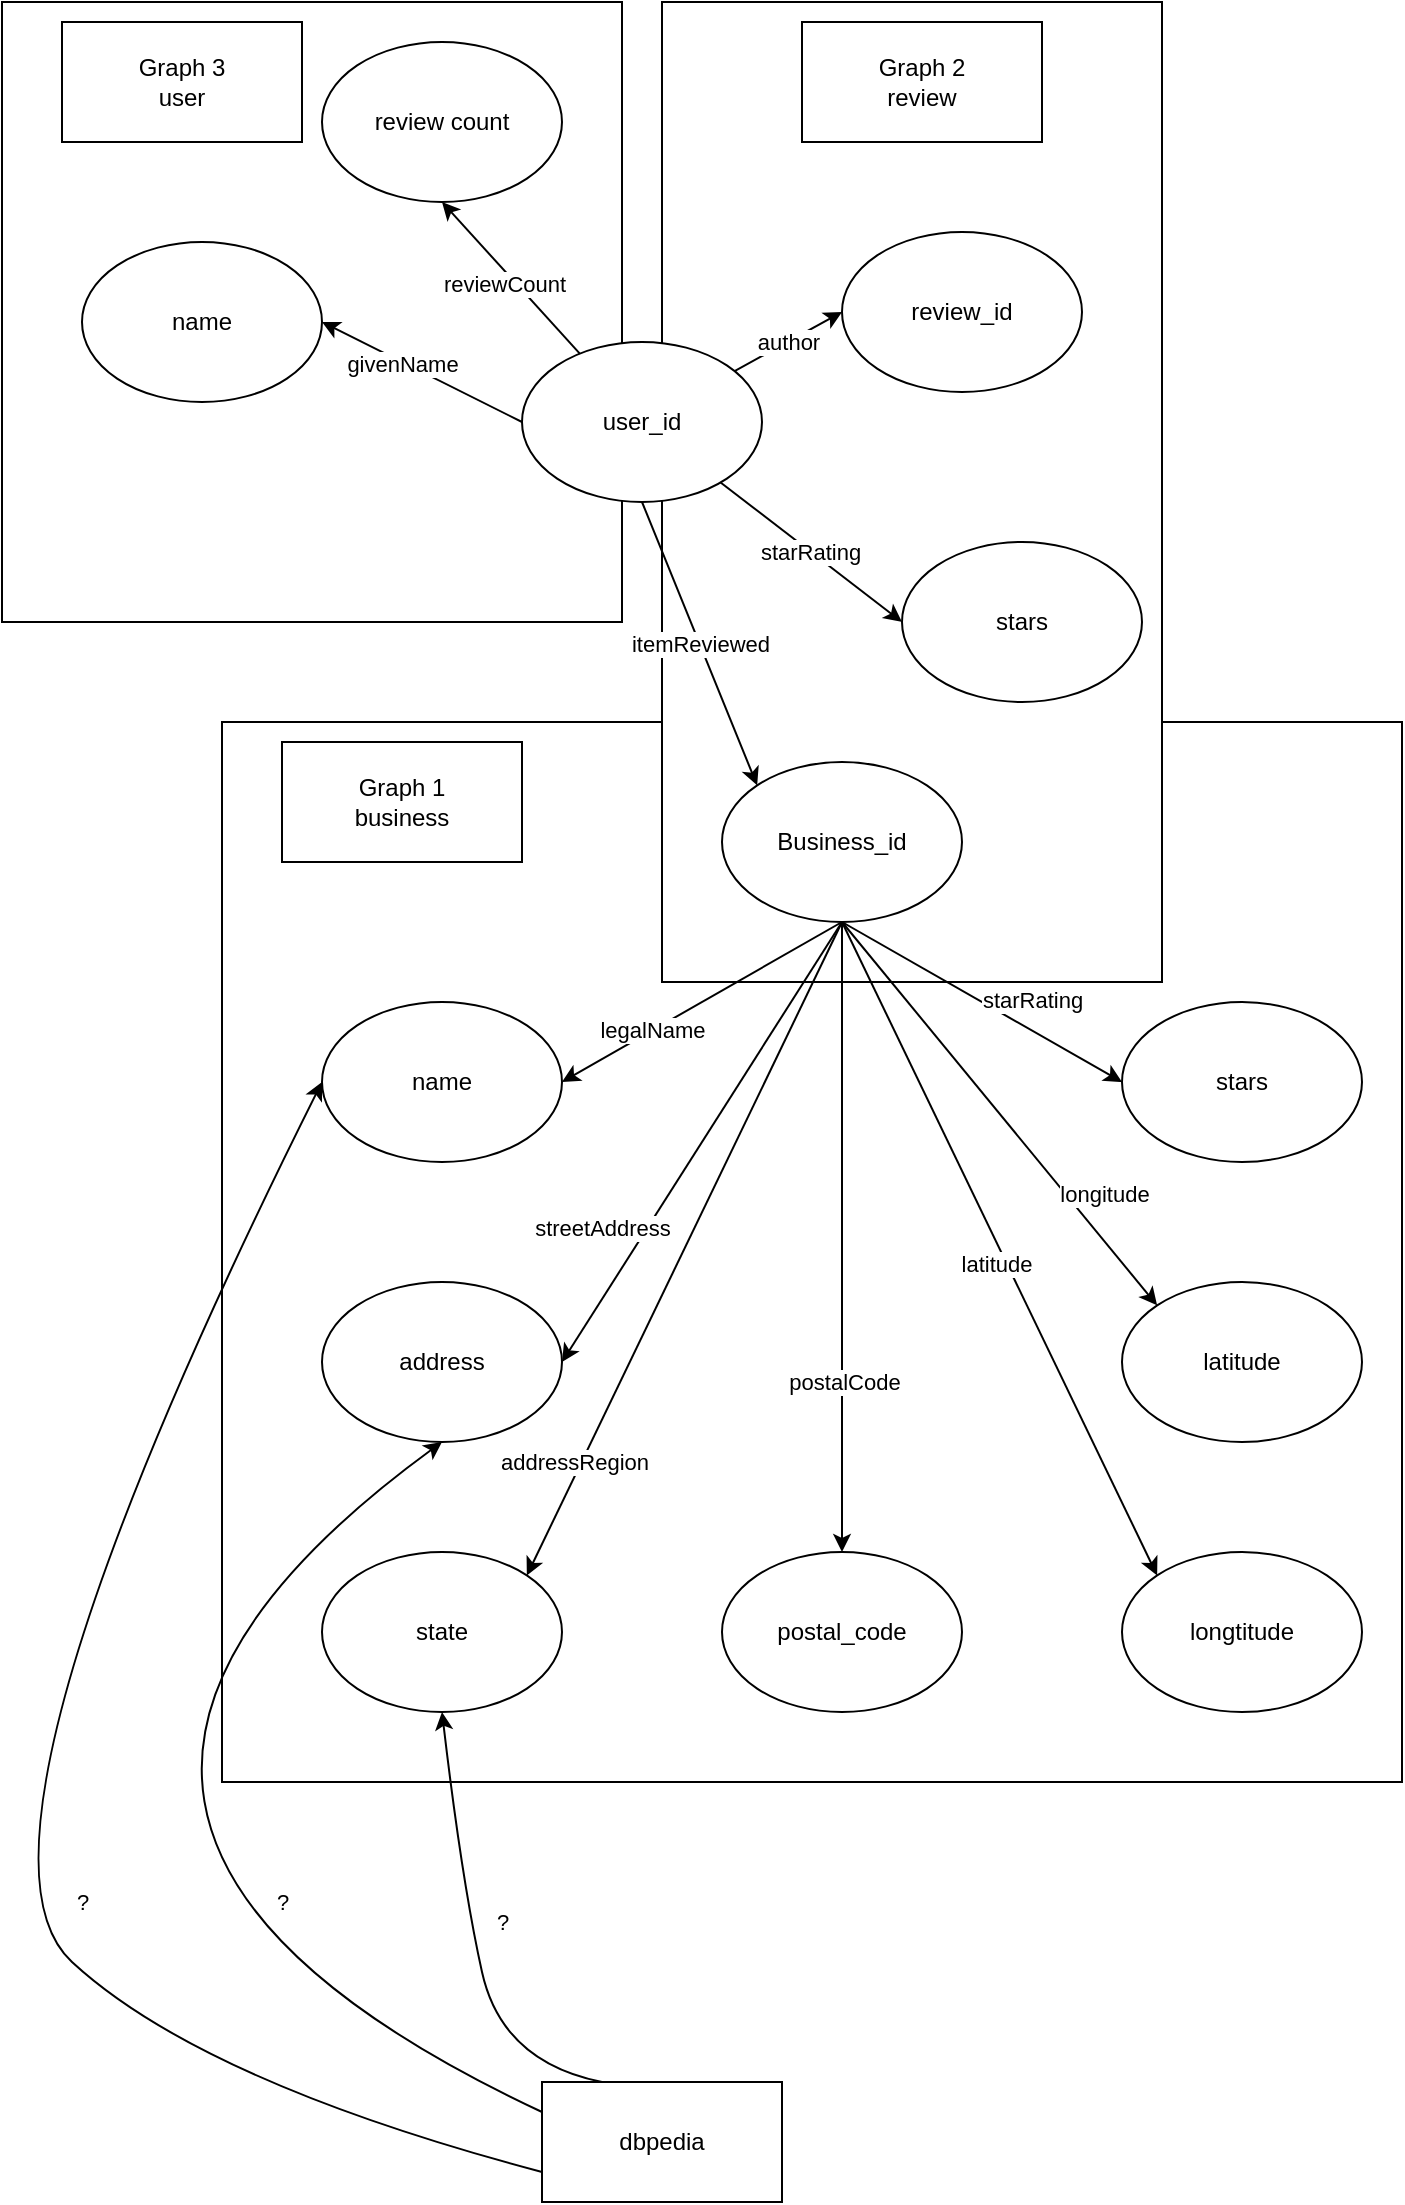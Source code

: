 <mxfile version="15.8.4" type="device"><diagram id="DzeB6LM_T9_o0V6ZklBb" name="Side-1"><mxGraphModel dx="1038" dy="1858" grid="1" gridSize="10" guides="1" tooltips="1" connect="1" arrows="1" fold="1" page="1" pageScale="1" pageWidth="827" pageHeight="1169" math="0" shadow="0"><root><mxCell id="0"/><mxCell id="1" parent="0"/><mxCell id="V5DMVuqn2VE1wfD6RtJx-28" value="" style="rounded=0;whiteSpace=wrap;html=1;" parent="1" vertex="1"><mxGeometry x="70" y="-1120" width="310" height="310" as="geometry"/></mxCell><mxCell id="V5DMVuqn2VE1wfD6RtJx-18" value="" style="rounded=0;whiteSpace=wrap;html=1;" parent="1" vertex="1"><mxGeometry x="180" y="-760" width="590" height="530" as="geometry"/></mxCell><mxCell id="V5DMVuqn2VE1wfD6RtJx-19" value="" style="rounded=0;whiteSpace=wrap;html=1;" parent="1" vertex="1"><mxGeometry x="400" y="-1120" width="250" height="490" as="geometry"/></mxCell><mxCell id="V5DMVuqn2VE1wfD6RtJx-1" value="Business_id" style="ellipse;whiteSpace=wrap;html=1;" parent="1" vertex="1"><mxGeometry x="430" y="-740" width="120" height="80" as="geometry"/></mxCell><mxCell id="V5DMVuqn2VE1wfD6RtJx-2" value="name" style="ellipse;whiteSpace=wrap;html=1;" parent="1" vertex="1"><mxGeometry x="230" y="-620" width="120" height="80" as="geometry"/></mxCell><mxCell id="V5DMVuqn2VE1wfD6RtJx-3" value="stars" style="ellipse;whiteSpace=wrap;html=1;" parent="1" vertex="1"><mxGeometry x="630" y="-620" width="120" height="80" as="geometry"/></mxCell><mxCell id="V5DMVuqn2VE1wfD6RtJx-4" value="address" style="ellipse;whiteSpace=wrap;html=1;" parent="1" vertex="1"><mxGeometry x="230" y="-480" width="120" height="80" as="geometry"/></mxCell><mxCell id="V5DMVuqn2VE1wfD6RtJx-5" value="state" style="ellipse;whiteSpace=wrap;html=1;" parent="1" vertex="1"><mxGeometry x="230" y="-345" width="120" height="80" as="geometry"/></mxCell><mxCell id="V5DMVuqn2VE1wfD6RtJx-6" value="postal_code" style="ellipse;whiteSpace=wrap;html=1;" parent="1" vertex="1"><mxGeometry x="430" y="-345" width="120" height="80" as="geometry"/></mxCell><mxCell id="V5DMVuqn2VE1wfD6RtJx-7" value="Graph 1&lt;br&gt;business" style="rounded=0;whiteSpace=wrap;html=1;" parent="1" vertex="1"><mxGeometry x="210" y="-750" width="120" height="60" as="geometry"/></mxCell><mxCell id="V5DMVuqn2VE1wfD6RtJx-8" value="longtitude" style="ellipse;whiteSpace=wrap;html=1;" parent="1" vertex="1"><mxGeometry x="630" y="-345" width="120" height="80" as="geometry"/></mxCell><mxCell id="V5DMVuqn2VE1wfD6RtJx-9" value="latitude" style="ellipse;whiteSpace=wrap;html=1;" parent="1" vertex="1"><mxGeometry x="630" y="-480" width="120" height="80" as="geometry"/></mxCell><mxCell id="V5DMVuqn2VE1wfD6RtJx-10" value="" style="endArrow=classic;html=1;rounded=0;exitX=0.5;exitY=1;exitDx=0;exitDy=0;entryX=1;entryY=0.5;entryDx=0;entryDy=0;" parent="1" source="V5DMVuqn2VE1wfD6RtJx-1" target="V5DMVuqn2VE1wfD6RtJx-2" edge="1"><mxGeometry width="50" height="50" relative="1" as="geometry"><mxPoint x="440" y="-450" as="sourcePoint"/><mxPoint x="490" y="-500" as="targetPoint"/></mxGeometry></mxCell><mxCell id="aimG7ogUE2Tun78Ovrao-3" value="legalName" style="edgeLabel;html=1;align=center;verticalAlign=middle;resizable=0;points=[];" parent="V5DMVuqn2VE1wfD6RtJx-10" vertex="1" connectable="0"><mxGeometry x="0.356" y="-1" relative="1" as="geometry"><mxPoint as="offset"/></mxGeometry></mxCell><mxCell id="V5DMVuqn2VE1wfD6RtJx-11" value="streetAddress" style="endArrow=classic;html=1;rounded=0;exitX=0.5;exitY=1;exitDx=0;exitDy=0;entryX=1;entryY=0.5;entryDx=0;entryDy=0;" parent="1" source="V5DMVuqn2VE1wfD6RtJx-1" target="V5DMVuqn2VE1wfD6RtJx-4" edge="1"><mxGeometry x="0.485" y="-19" width="50" height="50" relative="1" as="geometry"><mxPoint x="440" y="-450" as="sourcePoint"/><mxPoint x="490" y="-500" as="targetPoint"/><mxPoint as="offset"/></mxGeometry></mxCell><mxCell id="V5DMVuqn2VE1wfD6RtJx-12" value="" style="endArrow=classic;html=1;rounded=0;exitX=0.5;exitY=1;exitDx=0;exitDy=0;entryX=1;entryY=0;entryDx=0;entryDy=0;" parent="1" source="V5DMVuqn2VE1wfD6RtJx-1" target="V5DMVuqn2VE1wfD6RtJx-5" edge="1"><mxGeometry width="50" height="50" relative="1" as="geometry"><mxPoint x="440" y="-450" as="sourcePoint"/><mxPoint x="490" y="-500" as="targetPoint"/></mxGeometry></mxCell><mxCell id="aimG7ogUE2Tun78Ovrao-4" value="addressRegion" style="edgeLabel;html=1;align=center;verticalAlign=middle;resizable=0;points=[];" parent="V5DMVuqn2VE1wfD6RtJx-12" vertex="1" connectable="0"><mxGeometry x="0.271" y="5" relative="1" as="geometry"><mxPoint x="-39" y="60" as="offset"/></mxGeometry></mxCell><mxCell id="V5DMVuqn2VE1wfD6RtJx-13" value="postalCode" style="endArrow=classic;html=1;rounded=0;exitX=0.5;exitY=1;exitDx=0;exitDy=0;entryX=0.5;entryY=0;entryDx=0;entryDy=0;" parent="1" source="V5DMVuqn2VE1wfD6RtJx-1" target="V5DMVuqn2VE1wfD6RtJx-6" edge="1"><mxGeometry x="0.459" y="1" width="50" height="50" relative="1" as="geometry"><mxPoint x="440" y="-450" as="sourcePoint"/><mxPoint x="490" y="-500" as="targetPoint"/><mxPoint as="offset"/></mxGeometry></mxCell><mxCell id="V5DMVuqn2VE1wfD6RtJx-14" value="latitude" style="endArrow=classic;html=1;rounded=0;exitX=0.5;exitY=1;exitDx=0;exitDy=0;entryX=0;entryY=0;entryDx=0;entryDy=0;" parent="1" source="V5DMVuqn2VE1wfD6RtJx-1" target="V5DMVuqn2VE1wfD6RtJx-8" edge="1"><mxGeometry x="0.032" y="-5" width="50" height="50" relative="1" as="geometry"><mxPoint x="440" y="-450" as="sourcePoint"/><mxPoint x="490" y="-500" as="targetPoint"/><mxPoint as="offset"/></mxGeometry></mxCell><mxCell id="V5DMVuqn2VE1wfD6RtJx-15" value="longitude" style="endArrow=classic;html=1;rounded=0;exitX=0.5;exitY=1;exitDx=0;exitDy=0;entryX=0;entryY=0;entryDx=0;entryDy=0;" parent="1" source="V5DMVuqn2VE1wfD6RtJx-1" target="V5DMVuqn2VE1wfD6RtJx-9" edge="1"><mxGeometry x="0.524" y="15" width="50" height="50" relative="1" as="geometry"><mxPoint x="440" y="-450" as="sourcePoint"/><mxPoint x="490" y="-500" as="targetPoint"/><mxPoint x="-1" as="offset"/></mxGeometry></mxCell><mxCell id="V5DMVuqn2VE1wfD6RtJx-16" value="" style="endArrow=classic;html=1;rounded=0;exitX=0.5;exitY=1;exitDx=0;exitDy=0;entryX=0;entryY=0.5;entryDx=0;entryDy=0;" parent="1" source="V5DMVuqn2VE1wfD6RtJx-1" target="V5DMVuqn2VE1wfD6RtJx-3" edge="1"><mxGeometry width="50" height="50" relative="1" as="geometry"><mxPoint x="440" y="-450" as="sourcePoint"/><mxPoint x="490" y="-500" as="targetPoint"/></mxGeometry></mxCell><mxCell id="aimG7ogUE2Tun78Ovrao-5" value="starRating" style="edgeLabel;html=1;align=center;verticalAlign=middle;resizable=0;points=[];" parent="V5DMVuqn2VE1wfD6RtJx-16" vertex="1" connectable="0"><mxGeometry x="0.308" y="3" relative="1" as="geometry"><mxPoint x="2" y="-11" as="offset"/></mxGeometry></mxCell><mxCell id="V5DMVuqn2VE1wfD6RtJx-17" value="user_id" style="ellipse;whiteSpace=wrap;html=1;" parent="1" vertex="1"><mxGeometry x="330" y="-950" width="120" height="80" as="geometry"/></mxCell><mxCell id="V5DMVuqn2VE1wfD6RtJx-20" value="review_id" style="ellipse;whiteSpace=wrap;html=1;" parent="1" vertex="1"><mxGeometry x="490" y="-1005" width="120" height="80" as="geometry"/></mxCell><mxCell id="V5DMVuqn2VE1wfD6RtJx-21" value="stars" style="ellipse;whiteSpace=wrap;html=1;" parent="1" vertex="1"><mxGeometry x="520" y="-850" width="120" height="80" as="geometry"/></mxCell><mxCell id="V5DMVuqn2VE1wfD6RtJx-24" value="itemReviewed" style="endArrow=classic;html=1;rounded=0;exitX=0.5;exitY=1;exitDx=0;exitDy=0;entryX=0;entryY=0;entryDx=0;entryDy=0;" parent="1" source="V5DMVuqn2VE1wfD6RtJx-17" target="V5DMVuqn2VE1wfD6RtJx-1" edge="1"><mxGeometry width="50" height="50" relative="1" as="geometry"><mxPoint x="540" y="-800" as="sourcePoint"/><mxPoint x="590" y="-850" as="targetPoint"/></mxGeometry></mxCell><mxCell id="V5DMVuqn2VE1wfD6RtJx-25" value="author" style="endArrow=classic;html=1;rounded=0;entryX=0;entryY=0.5;entryDx=0;entryDy=0;" parent="1" source="V5DMVuqn2VE1wfD6RtJx-17" target="V5DMVuqn2VE1wfD6RtJx-20" edge="1"><mxGeometry width="50" height="50" relative="1" as="geometry"><mxPoint x="620" y="-1010" as="sourcePoint"/><mxPoint x="670" y="-1060" as="targetPoint"/></mxGeometry></mxCell><mxCell id="V5DMVuqn2VE1wfD6RtJx-26" value="starRating" style="endArrow=classic;html=1;rounded=0;entryX=0;entryY=0.5;entryDx=0;entryDy=0;" parent="1" source="V5DMVuqn2VE1wfD6RtJx-17" target="V5DMVuqn2VE1wfD6RtJx-21" edge="1"><mxGeometry width="50" height="50" relative="1" as="geometry"><mxPoint x="620" y="-1010" as="sourcePoint"/><mxPoint x="670" y="-1060" as="targetPoint"/></mxGeometry></mxCell><mxCell id="V5DMVuqn2VE1wfD6RtJx-27" value="Graph 2&lt;br&gt;review" style="rounded=0;whiteSpace=wrap;html=1;" parent="1" vertex="1"><mxGeometry x="470" y="-1110" width="120" height="60" as="geometry"/></mxCell><mxCell id="SILHXE7LiWa1xE5bRW1I-1" value="name" style="ellipse;whiteSpace=wrap;html=1;" parent="1" vertex="1"><mxGeometry x="110" y="-1000" width="120" height="80" as="geometry"/></mxCell><mxCell id="SILHXE7LiWa1xE5bRW1I-2" value="review count" style="ellipse;whiteSpace=wrap;html=1;" parent="1" vertex="1"><mxGeometry x="230" y="-1100" width="120" height="80" as="geometry"/></mxCell><mxCell id="SILHXE7LiWa1xE5bRW1I-3" value="" style="endArrow=classic;html=1;rounded=0;exitX=0;exitY=0.5;exitDx=0;exitDy=0;entryX=1;entryY=0.5;entryDx=0;entryDy=0;" parent="1" source="V5DMVuqn2VE1wfD6RtJx-17" target="SILHXE7LiWa1xE5bRW1I-1" edge="1"><mxGeometry width="50" height="50" relative="1" as="geometry"><mxPoint x="90" y="-1200" as="sourcePoint"/><mxPoint x="140" y="-1250" as="targetPoint"/></mxGeometry></mxCell><mxCell id="aimG7ogUE2Tun78Ovrao-1" value="givenName" style="edgeLabel;html=1;align=center;verticalAlign=middle;resizable=0;points=[];" parent="SILHXE7LiWa1xE5bRW1I-3" vertex="1" connectable="0"><mxGeometry x="-0.233" y="3" relative="1" as="geometry"><mxPoint x="-20" y="-13" as="offset"/></mxGeometry></mxCell><mxCell id="SILHXE7LiWa1xE5bRW1I-4" value="" style="endArrow=classic;html=1;rounded=0;entryX=0.5;entryY=1;entryDx=0;entryDy=0;" parent="1" source="V5DMVuqn2VE1wfD6RtJx-17" target="SILHXE7LiWa1xE5bRW1I-2" edge="1"><mxGeometry width="50" height="50" relative="1" as="geometry"><mxPoint x="500" y="-820" as="sourcePoint"/><mxPoint x="280" y="-850" as="targetPoint"/></mxGeometry></mxCell><mxCell id="aimG7ogUE2Tun78Ovrao-2" value="reviewCount" style="edgeLabel;html=1;align=center;verticalAlign=middle;resizable=0;points=[];" parent="SILHXE7LiWa1xE5bRW1I-4" vertex="1" connectable="0"><mxGeometry x="0.203" y="3" relative="1" as="geometry"><mxPoint x="5" y="8" as="offset"/></mxGeometry></mxCell><mxCell id="SILHXE7LiWa1xE5bRW1I-5" value="Graph 3&lt;br&gt;user" style="rounded=0;whiteSpace=wrap;html=1;" parent="1" vertex="1"><mxGeometry x="100" y="-1110" width="120" height="60" as="geometry"/></mxCell><mxCell id="Z9LkjFhnVz2sIAfV2NNI-1" value="dbpedia" style="rounded=0;whiteSpace=wrap;html=1;" parent="1" vertex="1"><mxGeometry x="340" y="-80" width="120" height="60" as="geometry"/></mxCell><mxCell id="Z9LkjFhnVz2sIAfV2NNI-5" value="?" style="curved=1;endArrow=classic;html=1;rounded=0;entryX=0.5;entryY=1;entryDx=0;entryDy=0;exitX=0.25;exitY=0;exitDx=0;exitDy=0;" parent="1" source="Z9LkjFhnVz2sIAfV2NNI-1" target="V5DMVuqn2VE1wfD6RtJx-5" edge="1"><mxGeometry x="0.043" y="-15" width="50" height="50" relative="1" as="geometry"><mxPoint x="300" y="-120" as="sourcePoint"/><mxPoint x="490" y="-310" as="targetPoint"/><Array as="points"><mxPoint x="320" y="-90"/><mxPoint x="300" y="-180"/></Array><mxPoint as="offset"/></mxGeometry></mxCell><mxCell id="Z9LkjFhnVz2sIAfV2NNI-6" value="?" style="curved=1;endArrow=classic;html=1;rounded=0;entryX=0.5;entryY=1;entryDx=0;entryDy=0;exitX=0;exitY=0.25;exitDx=0;exitDy=0;" parent="1" source="Z9LkjFhnVz2sIAfV2NNI-1" target="V5DMVuqn2VE1wfD6RtJx-4" edge="1"><mxGeometry x="-0.511" y="-40" width="50" height="50" relative="1" as="geometry"><mxPoint x="350" y="-40" as="sourcePoint"/><mxPoint x="300" y="-255" as="targetPoint"/><Array as="points"><mxPoint x="30" y="-210"/></Array><mxPoint as="offset"/></mxGeometry></mxCell><mxCell id="Z9LkjFhnVz2sIAfV2NNI-8" value="?" style="curved=1;endArrow=classic;html=1;rounded=0;entryX=0;entryY=0.5;entryDx=0;entryDy=0;exitX=0;exitY=0.75;exitDx=0;exitDy=0;" parent="1" source="Z9LkjFhnVz2sIAfV2NNI-1" target="V5DMVuqn2VE1wfD6RtJx-2" edge="1"><mxGeometry x="-0.277" y="-25" width="50" height="50" relative="1" as="geometry"><mxPoint x="350" y="-55" as="sourcePoint"/><mxPoint x="300" y="-390" as="targetPoint"/><Array as="points"><mxPoint x="170" y="-80"/><mxPoint x="40" y="-200"/></Array><mxPoint as="offset"/></mxGeometry></mxCell></root></mxGraphModel></diagram></mxfile>
